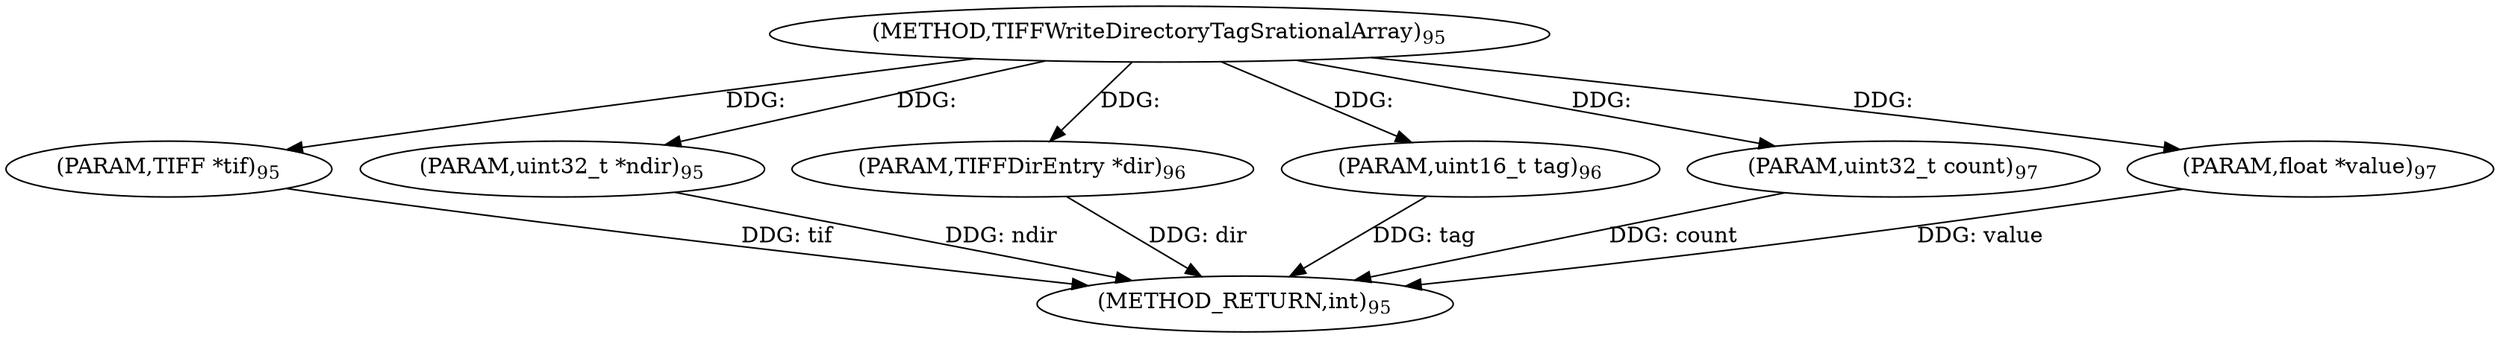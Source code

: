 digraph "TIFFWriteDirectoryTagSrationalArray" {  
"64077" [label = <(METHOD,TIFFWriteDirectoryTagSrationalArray)<SUB>95</SUB>> ]
"64084" [label = <(METHOD_RETURN,int)<SUB>95</SUB>> ]
"64078" [label = <(PARAM,TIFF *tif)<SUB>95</SUB>> ]
"64079" [label = <(PARAM,uint32_t *ndir)<SUB>95</SUB>> ]
"64080" [label = <(PARAM,TIFFDirEntry *dir)<SUB>96</SUB>> ]
"64081" [label = <(PARAM,uint16_t tag)<SUB>96</SUB>> ]
"64082" [label = <(PARAM,uint32_t count)<SUB>97</SUB>> ]
"64083" [label = <(PARAM,float *value)<SUB>97</SUB>> ]
  "64078" -> "64084"  [ label = "DDG: tif"] 
  "64079" -> "64084"  [ label = "DDG: ndir"] 
  "64080" -> "64084"  [ label = "DDG: dir"] 
  "64081" -> "64084"  [ label = "DDG: tag"] 
  "64082" -> "64084"  [ label = "DDG: count"] 
  "64083" -> "64084"  [ label = "DDG: value"] 
  "64077" -> "64078"  [ label = "DDG: "] 
  "64077" -> "64079"  [ label = "DDG: "] 
  "64077" -> "64080"  [ label = "DDG: "] 
  "64077" -> "64081"  [ label = "DDG: "] 
  "64077" -> "64082"  [ label = "DDG: "] 
  "64077" -> "64083"  [ label = "DDG: "] 
}
